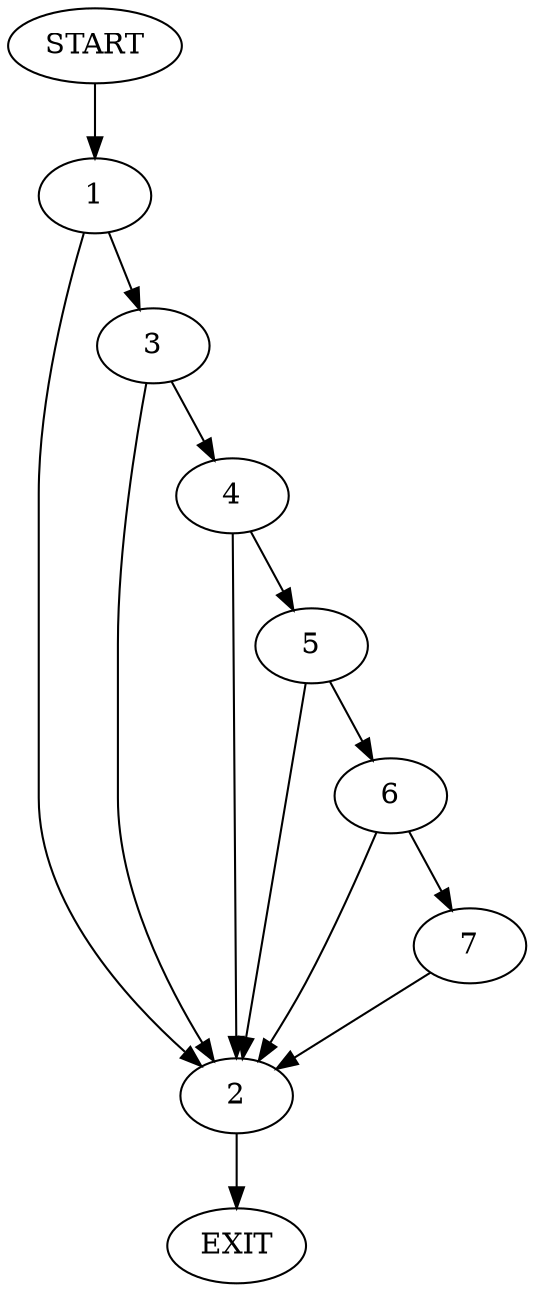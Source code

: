digraph {
0 [label="START"]
8 [label="EXIT"]
0 -> 1
1 -> 2
1 -> 3
2 -> 8
3 -> 2
3 -> 4
4 -> 2
4 -> 5
5 -> 2
5 -> 6
6 -> 2
6 -> 7
7 -> 2
}
